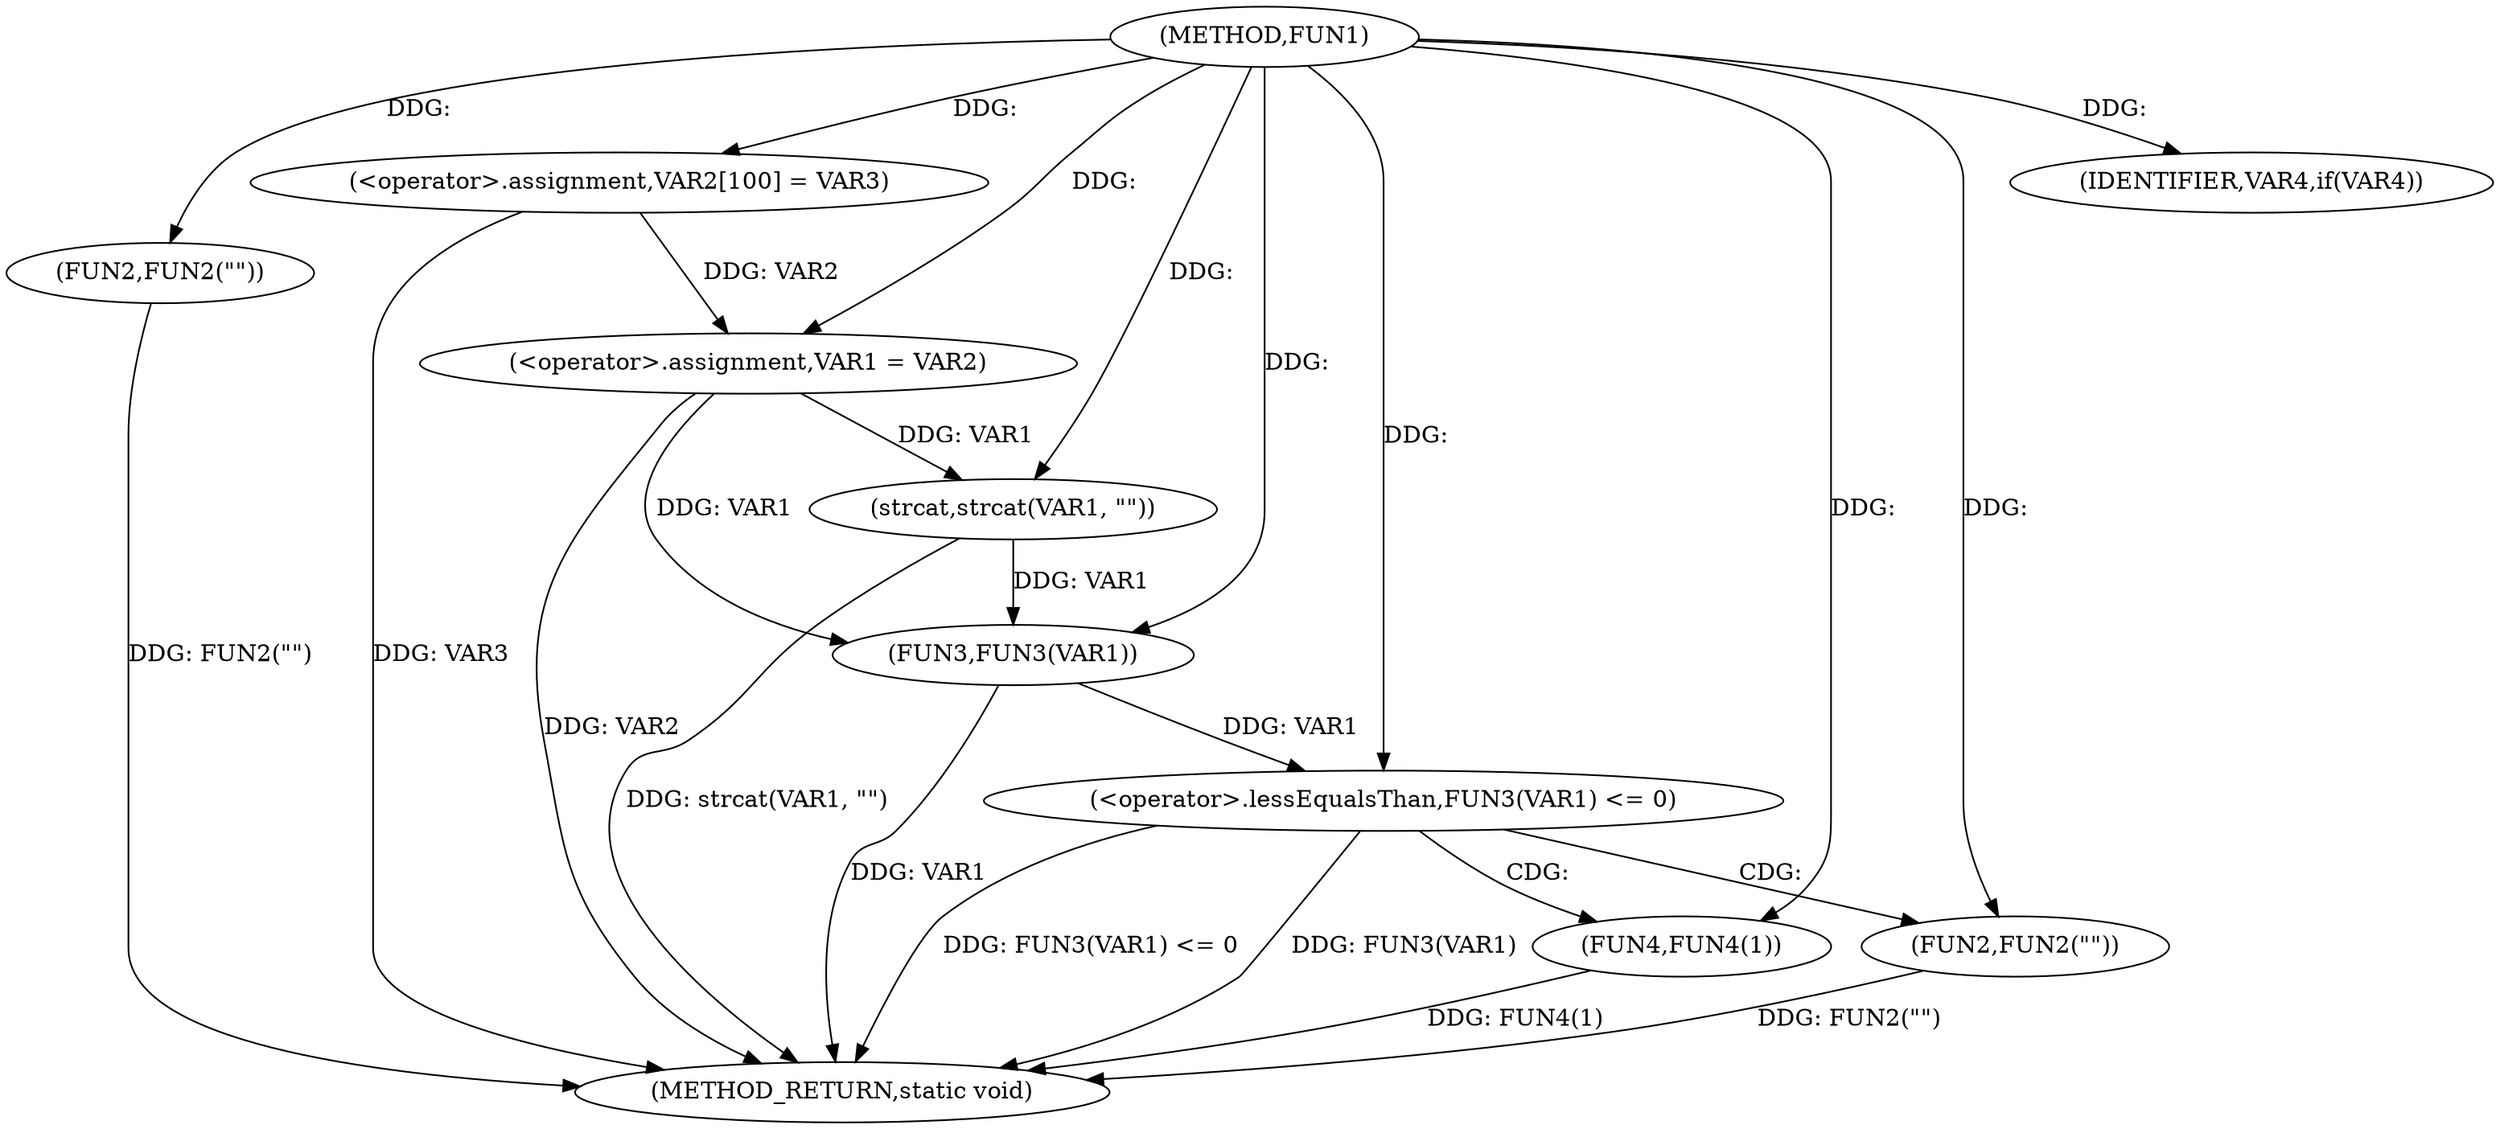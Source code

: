 digraph FUN1 {  
"1000100" [label = "(METHOD,FUN1)" ]
"1000130" [label = "(METHOD_RETURN,static void)" ]
"1000104" [label = "(<operator>.assignment,VAR2[100] = VAR3)" ]
"1000107" [label = "(<operator>.assignment,VAR1 = VAR2)" ]
"1000111" [label = "(IDENTIFIER,VAR4,if(VAR4))" ]
"1000113" [label = "(FUN2,FUN2(\"\"))" ]
"1000117" [label = "(strcat,strcat(VAR1, \"\"))" ]
"1000121" [label = "(<operator>.lessEqualsThan,FUN3(VAR1) <= 0)" ]
"1000122" [label = "(FUN3,FUN3(VAR1))" ]
"1000126" [label = "(FUN2,FUN2(\"\"))" ]
"1000128" [label = "(FUN4,FUN4(1))" ]
  "1000117" -> "1000130"  [ label = "DDG: strcat(VAR1, \"\")"] 
  "1000126" -> "1000130"  [ label = "DDG: FUN2(\"\")"] 
  "1000122" -> "1000130"  [ label = "DDG: VAR1"] 
  "1000121" -> "1000130"  [ label = "DDG: FUN3(VAR1) <= 0"] 
  "1000113" -> "1000130"  [ label = "DDG: FUN2(\"\")"] 
  "1000121" -> "1000130"  [ label = "DDG: FUN3(VAR1)"] 
  "1000128" -> "1000130"  [ label = "DDG: FUN4(1)"] 
  "1000104" -> "1000130"  [ label = "DDG: VAR3"] 
  "1000107" -> "1000130"  [ label = "DDG: VAR2"] 
  "1000100" -> "1000104"  [ label = "DDG: "] 
  "1000104" -> "1000107"  [ label = "DDG: VAR2"] 
  "1000100" -> "1000107"  [ label = "DDG: "] 
  "1000100" -> "1000111"  [ label = "DDG: "] 
  "1000100" -> "1000113"  [ label = "DDG: "] 
  "1000107" -> "1000117"  [ label = "DDG: VAR1"] 
  "1000100" -> "1000117"  [ label = "DDG: "] 
  "1000122" -> "1000121"  [ label = "DDG: VAR1"] 
  "1000107" -> "1000122"  [ label = "DDG: VAR1"] 
  "1000117" -> "1000122"  [ label = "DDG: VAR1"] 
  "1000100" -> "1000122"  [ label = "DDG: "] 
  "1000100" -> "1000121"  [ label = "DDG: "] 
  "1000100" -> "1000126"  [ label = "DDG: "] 
  "1000100" -> "1000128"  [ label = "DDG: "] 
  "1000121" -> "1000128"  [ label = "CDG: "] 
  "1000121" -> "1000126"  [ label = "CDG: "] 
}

